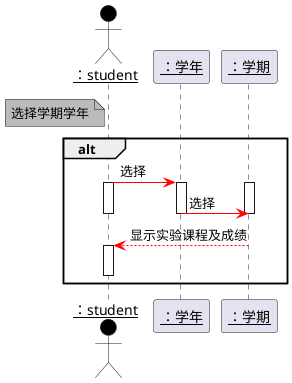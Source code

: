  @startuml
        skinparam sequenceParticipant underline
        actor "：student" as User #black
        note left of User #bbb
            选择学期学年
        end note
        participant "：学年" as A
        participant "：学期" as B

        alt
            User -[#red]> A:选择
            activate User
            activate A
            activate B
            A -[#red]> B:选择
            deactivate User
            deactivate A
            deactivate B
           B--[#red]>User:显示实验课程及成绩
        activate User
        deactivate User
        deactivate A
        end
@enduml